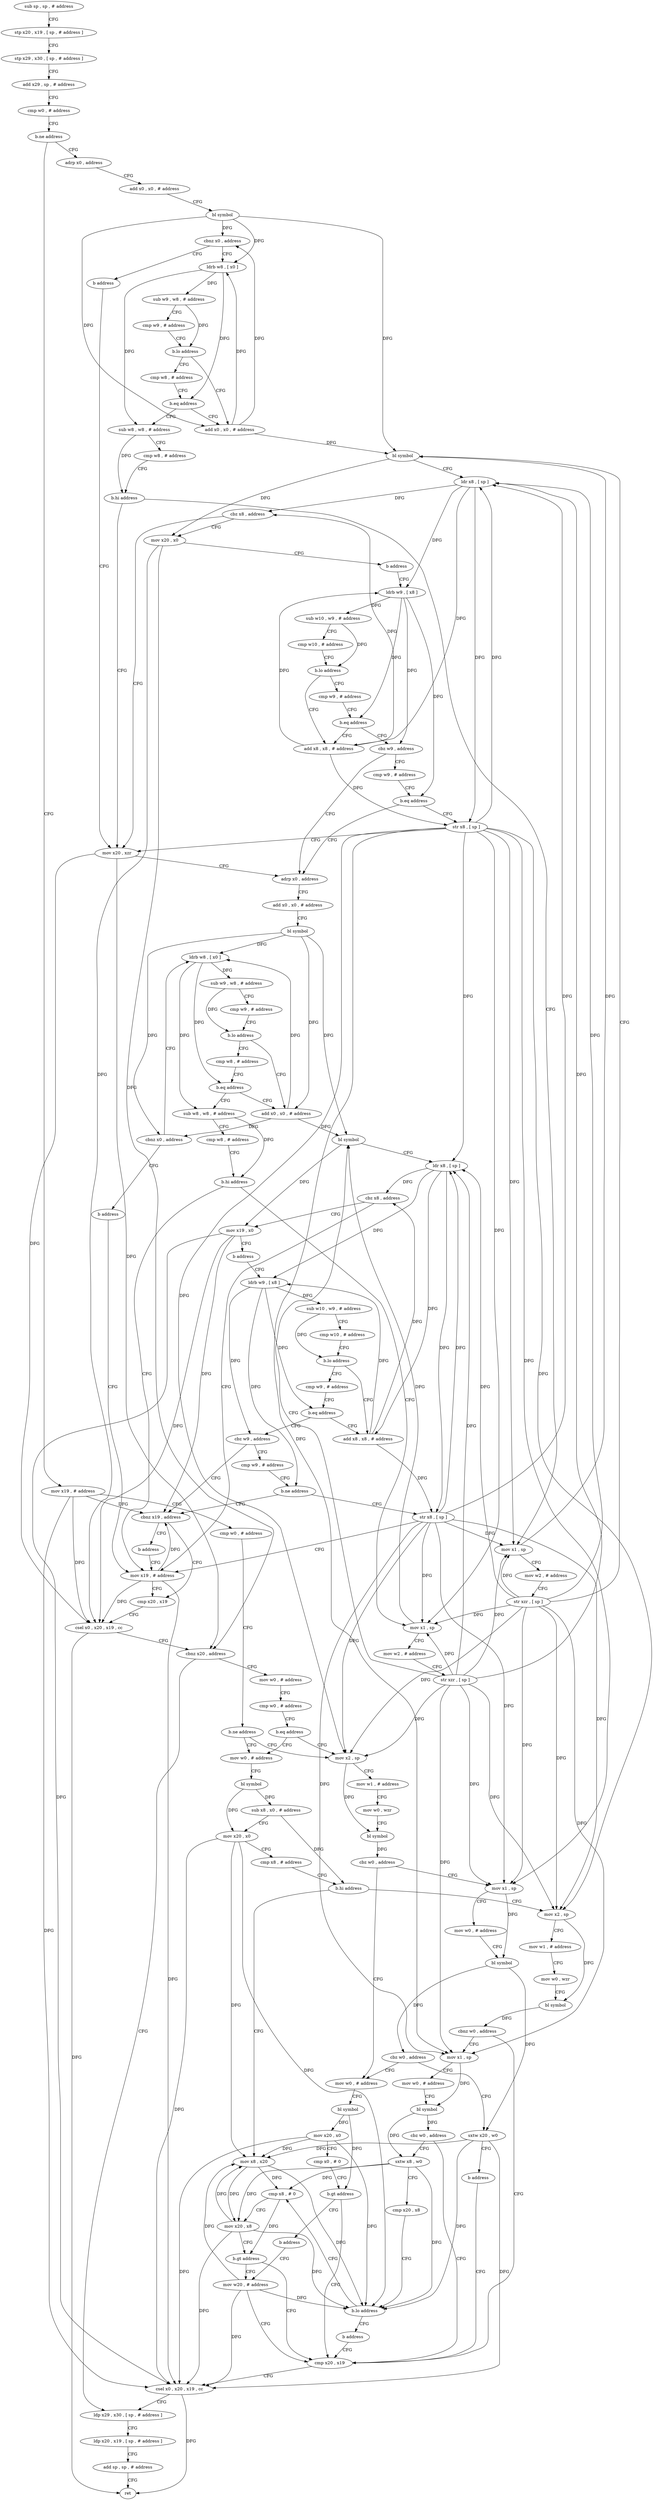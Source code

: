 digraph "func" {
"4204800" [label = "sub sp , sp , # address" ]
"4204804" [label = "stp x20 , x19 , [ sp , # address ]" ]
"4204808" [label = "stp x29 , x30 , [ sp , # address ]" ]
"4204812" [label = "add x29 , sp , # address" ]
"4204816" [label = "cmp w0 , # address" ]
"4204820" [label = "b.ne address" ]
"4205104" [label = "mov x19 , # address" ]
"4204824" [label = "adrp x0 , address" ]
"4205108" [label = "cmp w0 , # address" ]
"4205112" [label = "b.ne address" ]
"4205216" [label = "mov w0 , # address" ]
"4205116" [label = "mov x2 , sp" ]
"4204828" [label = "add x0 , x0 , # address" ]
"4204832" [label = "bl symbol" ]
"4204836" [label = "cbnz x0 , address" ]
"4204848" [label = "ldrb w8 , [ x0 ]" ]
"4204840" [label = "b address" ]
"4205220" [label = "bl symbol" ]
"4205224" [label = "sub x8 , x0 , # address" ]
"4205228" [label = "mov x20 , x0" ]
"4205232" [label = "cmp x8 , # address" ]
"4205236" [label = "b.hi address" ]
"4205292" [label = "mov x8 , x20" ]
"4205240" [label = "mov x2 , sp" ]
"4205120" [label = "mov w1 , # address" ]
"4205124" [label = "mov w0 , wzr" ]
"4205128" [label = "bl symbol" ]
"4205132" [label = "cbz w0 , address" ]
"4205160" [label = "mov x1 , sp" ]
"4205136" [label = "mov w0 , # address" ]
"4204852" [label = "sub w9 , w8 , # address" ]
"4204856" [label = "cmp w9 , # address" ]
"4204860" [label = "b.lo address" ]
"4204844" [label = "add x0 , x0 , # address" ]
"4204864" [label = "cmp w8 , # address" ]
"4204960" [label = "mov x20 , xzr" ]
"4205296" [label = "cmp x8 , # 0" ]
"4205244" [label = "mov w1 , # address" ]
"4205248" [label = "mov w0 , wzr" ]
"4205252" [label = "bl symbol" ]
"4205256" [label = "cbnz w0 , address" ]
"4205312" [label = "cmp x20 , x19" ]
"4205260" [label = "mov x1 , sp" ]
"4205164" [label = "mov w0 , # address" ]
"4205168" [label = "bl symbol" ]
"4205172" [label = "cbz w0 , address" ]
"4205176" [label = "sxtw x20 , w0" ]
"4205140" [label = "bl symbol" ]
"4205144" [label = "mov x20 , x0" ]
"4205148" [label = "cmp x0 , # 0" ]
"4205152" [label = "b.gt address" ]
"4205156" [label = "b address" ]
"4204868" [label = "b.eq address" ]
"4204872" [label = "sub w8 , w8 , # address" ]
"4204964" [label = "adrp x0 , address" ]
"4205316" [label = "csel x0 , x20 , x19 , cc" ]
"4205320" [label = "ldp x29 , x30 , [ sp , # address ]" ]
"4205308" [label = "mov w20 , # address" ]
"4205264" [label = "mov w0 , # address" ]
"4205268" [label = "bl symbol" ]
"4205272" [label = "cbz w0 , address" ]
"4205276" [label = "sxtw x8 , w0" ]
"4205180" [label = "b address" ]
"4204876" [label = "cmp w8 , # address" ]
"4204880" [label = "b.hi address" ]
"4204884" [label = "mov x1 , sp" ]
"4204988" [label = "ldrb w8 , [ x0 ]" ]
"4204992" [label = "sub w9 , w8 , # address" ]
"4204996" [label = "cmp w9 , # address" ]
"4205000" [label = "b.lo address" ]
"4204984" [label = "add x0 , x0 , # address" ]
"4205004" [label = "cmp w8 , # address" ]
"4204980" [label = "b address" ]
"4205188" [label = "mov x19 , # address" ]
"4205280" [label = "cmp x20 , x8" ]
"4205284" [label = "b.lo address" ]
"4205288" [label = "b address" ]
"4204888" [label = "mov w2 , # address" ]
"4204892" [label = "str xzr , [ sp ]" ]
"4204896" [label = "bl symbol" ]
"4204900" [label = "ldr x8 , [ sp ]" ]
"4204904" [label = "cbz x8 , address" ]
"4204908" [label = "mov x20 , x0" ]
"4205008" [label = "b.eq address" ]
"4205012" [label = "sub w8 , w8 , # address" ]
"4205192" [label = "cmp x20 , x19" ]
"4205300" [label = "mov x20 , x8" ]
"4205304" [label = "b.gt address" ]
"4204912" [label = "b address" ]
"4204920" [label = "ldrb w9 , [ x8 ]" ]
"4205016" [label = "cmp w8 , # address" ]
"4205020" [label = "b.hi address" ]
"4205024" [label = "mov x1 , sp" ]
"4205324" [label = "ldp x20 , x19 , [ sp , # address ]" ]
"4205328" [label = "add sp , sp , # address" ]
"4205332" [label = "ret" ]
"4205204" [label = "mov w0 , # address" ]
"4205208" [label = "cmp w0 , # address" ]
"4205212" [label = "b.eq address" ]
"4204924" [label = "sub w10 , w9 , # address" ]
"4204928" [label = "cmp w10 , # address" ]
"4204932" [label = "b.lo address" ]
"4204916" [label = "add x8 , x8 , # address" ]
"4204936" [label = "cmp w9 , # address" ]
"4205028" [label = "mov w2 , # address" ]
"4205032" [label = "str xzr , [ sp ]" ]
"4205036" [label = "bl symbol" ]
"4205040" [label = "ldr x8 , [ sp ]" ]
"4205044" [label = "cbz x8 , address" ]
"4205048" [label = "mov x19 , x0" ]
"4204940" [label = "b.eq address" ]
"4204944" [label = "cbz w9 , address" ]
"4205052" [label = "b address" ]
"4205060" [label = "ldrb w9 , [ x8 ]" ]
"4204948" [label = "cmp w9 , # address" ]
"4205064" [label = "sub w10 , w9 , # address" ]
"4205068" [label = "cmp w10 , # address" ]
"4205072" [label = "b.lo address" ]
"4205056" [label = "add x8 , x8 , # address" ]
"4205076" [label = "cmp w9 , # address" ]
"4204968" [label = "add x0 , x0 , # address" ]
"4204972" [label = "bl symbol" ]
"4204976" [label = "cbnz x0 , address" ]
"4204952" [label = "b.eq address" ]
"4204956" [label = "str x8 , [ sp ]" ]
"4205080" [label = "b.eq address" ]
"4205084" [label = "cbz w9 , address" ]
"4205096" [label = "cbnz x19 , address" ]
"4205088" [label = "cmp w9 , # address" ]
"4205100" [label = "b address" ]
"4205092" [label = "b.ne address" ]
"4205184" [label = "str x8 , [ sp ]" ]
"4205196" [label = "csel x0 , x20 , x19 , cc" ]
"4205200" [label = "cbnz x20 , address" ]
"4204800" -> "4204804" [ label = "CFG" ]
"4204804" -> "4204808" [ label = "CFG" ]
"4204808" -> "4204812" [ label = "CFG" ]
"4204812" -> "4204816" [ label = "CFG" ]
"4204816" -> "4204820" [ label = "CFG" ]
"4204820" -> "4205104" [ label = "CFG" ]
"4204820" -> "4204824" [ label = "CFG" ]
"4205104" -> "4205108" [ label = "CFG" ]
"4205104" -> "4205316" [ label = "DFG" ]
"4205104" -> "4205196" [ label = "DFG" ]
"4205104" -> "4205096" [ label = "DFG" ]
"4204824" -> "4204828" [ label = "CFG" ]
"4205108" -> "4205112" [ label = "CFG" ]
"4205112" -> "4205216" [ label = "CFG" ]
"4205112" -> "4205116" [ label = "CFG" ]
"4205216" -> "4205220" [ label = "CFG" ]
"4205116" -> "4205120" [ label = "CFG" ]
"4205116" -> "4205128" [ label = "DFG" ]
"4204828" -> "4204832" [ label = "CFG" ]
"4204832" -> "4204836" [ label = "DFG" ]
"4204832" -> "4204848" [ label = "DFG" ]
"4204832" -> "4204844" [ label = "DFG" ]
"4204832" -> "4204896" [ label = "DFG" ]
"4204836" -> "4204848" [ label = "CFG" ]
"4204836" -> "4204840" [ label = "CFG" ]
"4204848" -> "4204852" [ label = "DFG" ]
"4204848" -> "4204868" [ label = "DFG" ]
"4204848" -> "4204872" [ label = "DFG" ]
"4204840" -> "4204960" [ label = "CFG" ]
"4205220" -> "4205224" [ label = "DFG" ]
"4205220" -> "4205228" [ label = "DFG" ]
"4205224" -> "4205228" [ label = "CFG" ]
"4205224" -> "4205236" [ label = "DFG" ]
"4205228" -> "4205232" [ label = "CFG" ]
"4205228" -> "4205292" [ label = "DFG" ]
"4205228" -> "4205316" [ label = "DFG" ]
"4205228" -> "4205284" [ label = "DFG" ]
"4205232" -> "4205236" [ label = "CFG" ]
"4205236" -> "4205292" [ label = "CFG" ]
"4205236" -> "4205240" [ label = "CFG" ]
"4205292" -> "4205296" [ label = "DFG" ]
"4205292" -> "4205300" [ label = "DFG" ]
"4205292" -> "4205284" [ label = "DFG" ]
"4205240" -> "4205244" [ label = "CFG" ]
"4205240" -> "4205252" [ label = "DFG" ]
"4205120" -> "4205124" [ label = "CFG" ]
"4205124" -> "4205128" [ label = "CFG" ]
"4205128" -> "4205132" [ label = "DFG" ]
"4205132" -> "4205160" [ label = "CFG" ]
"4205132" -> "4205136" [ label = "CFG" ]
"4205160" -> "4205164" [ label = "CFG" ]
"4205160" -> "4205168" [ label = "DFG" ]
"4205136" -> "4205140" [ label = "CFG" ]
"4204852" -> "4204856" [ label = "CFG" ]
"4204852" -> "4204860" [ label = "DFG" ]
"4204856" -> "4204860" [ label = "CFG" ]
"4204860" -> "4204844" [ label = "CFG" ]
"4204860" -> "4204864" [ label = "CFG" ]
"4204844" -> "4204848" [ label = "DFG" ]
"4204844" -> "4204836" [ label = "DFG" ]
"4204844" -> "4204896" [ label = "DFG" ]
"4204864" -> "4204868" [ label = "CFG" ]
"4204960" -> "4204964" [ label = "CFG" ]
"4204960" -> "4205196" [ label = "DFG" ]
"4204960" -> "4205200" [ label = "DFG" ]
"4205296" -> "4205300" [ label = "CFG" ]
"4205296" -> "4205304" [ label = "DFG" ]
"4205244" -> "4205248" [ label = "CFG" ]
"4205248" -> "4205252" [ label = "CFG" ]
"4205252" -> "4205256" [ label = "DFG" ]
"4205256" -> "4205312" [ label = "CFG" ]
"4205256" -> "4205260" [ label = "CFG" ]
"4205312" -> "4205316" [ label = "CFG" ]
"4205260" -> "4205264" [ label = "CFG" ]
"4205260" -> "4205268" [ label = "DFG" ]
"4205164" -> "4205168" [ label = "CFG" ]
"4205168" -> "4205172" [ label = "DFG" ]
"4205168" -> "4205176" [ label = "DFG" ]
"4205172" -> "4205136" [ label = "CFG" ]
"4205172" -> "4205176" [ label = "CFG" ]
"4205176" -> "4205180" [ label = "CFG" ]
"4205176" -> "4205292" [ label = "DFG" ]
"4205176" -> "4205316" [ label = "DFG" ]
"4205176" -> "4205284" [ label = "DFG" ]
"4205140" -> "4205144" [ label = "DFG" ]
"4205140" -> "4205152" [ label = "DFG" ]
"4205144" -> "4205148" [ label = "CFG" ]
"4205144" -> "4205292" [ label = "DFG" ]
"4205144" -> "4205316" [ label = "DFG" ]
"4205144" -> "4205284" [ label = "DFG" ]
"4205148" -> "4205152" [ label = "CFG" ]
"4205152" -> "4205312" [ label = "CFG" ]
"4205152" -> "4205156" [ label = "CFG" ]
"4205156" -> "4205308" [ label = "CFG" ]
"4204868" -> "4204844" [ label = "CFG" ]
"4204868" -> "4204872" [ label = "CFG" ]
"4204872" -> "4204876" [ label = "CFG" ]
"4204872" -> "4204880" [ label = "DFG" ]
"4204964" -> "4204968" [ label = "CFG" ]
"4205316" -> "4205320" [ label = "CFG" ]
"4205316" -> "4205332" [ label = "DFG" ]
"4205320" -> "4205324" [ label = "CFG" ]
"4205308" -> "4205312" [ label = "CFG" ]
"4205308" -> "4205292" [ label = "DFG" ]
"4205308" -> "4205316" [ label = "DFG" ]
"4205308" -> "4205284" [ label = "DFG" ]
"4205264" -> "4205268" [ label = "CFG" ]
"4205268" -> "4205272" [ label = "DFG" ]
"4205268" -> "4205276" [ label = "DFG" ]
"4205272" -> "4205312" [ label = "CFG" ]
"4205272" -> "4205276" [ label = "CFG" ]
"4205276" -> "4205280" [ label = "CFG" ]
"4205276" -> "4205296" [ label = "DFG" ]
"4205276" -> "4205300" [ label = "DFG" ]
"4205276" -> "4205284" [ label = "DFG" ]
"4205180" -> "4205312" [ label = "CFG" ]
"4204876" -> "4204880" [ label = "CFG" ]
"4204880" -> "4204960" [ label = "CFG" ]
"4204880" -> "4204884" [ label = "CFG" ]
"4204884" -> "4204888" [ label = "CFG" ]
"4204884" -> "4204896" [ label = "DFG" ]
"4204988" -> "4204992" [ label = "DFG" ]
"4204988" -> "4205008" [ label = "DFG" ]
"4204988" -> "4205012" [ label = "DFG" ]
"4204992" -> "4204996" [ label = "CFG" ]
"4204992" -> "4205000" [ label = "DFG" ]
"4204996" -> "4205000" [ label = "CFG" ]
"4205000" -> "4204984" [ label = "CFG" ]
"4205000" -> "4205004" [ label = "CFG" ]
"4204984" -> "4204988" [ label = "DFG" ]
"4204984" -> "4204976" [ label = "DFG" ]
"4204984" -> "4205036" [ label = "DFG" ]
"4205004" -> "4205008" [ label = "CFG" ]
"4204980" -> "4205188" [ label = "CFG" ]
"4205188" -> "4205192" [ label = "CFG" ]
"4205188" -> "4205316" [ label = "DFG" ]
"4205188" -> "4205196" [ label = "DFG" ]
"4205188" -> "4205096" [ label = "DFG" ]
"4205280" -> "4205284" [ label = "CFG" ]
"4205284" -> "4205296" [ label = "CFG" ]
"4205284" -> "4205288" [ label = "CFG" ]
"4205288" -> "4205312" [ label = "CFG" ]
"4204888" -> "4204892" [ label = "CFG" ]
"4204892" -> "4204896" [ label = "CFG" ]
"4204892" -> "4205116" [ label = "DFG" ]
"4204892" -> "4205240" [ label = "DFG" ]
"4204892" -> "4205160" [ label = "DFG" ]
"4204892" -> "4205260" [ label = "DFG" ]
"4204892" -> "4204884" [ label = "DFG" ]
"4204892" -> "4204900" [ label = "DFG" ]
"4204892" -> "4205040" [ label = "DFG" ]
"4204892" -> "4205024" [ label = "DFG" ]
"4204896" -> "4204900" [ label = "CFG" ]
"4204896" -> "4204908" [ label = "DFG" ]
"4204900" -> "4204904" [ label = "DFG" ]
"4204900" -> "4204920" [ label = "DFG" ]
"4204900" -> "4204916" [ label = "DFG" ]
"4204900" -> "4204956" [ label = "DFG" ]
"4204904" -> "4204960" [ label = "CFG" ]
"4204904" -> "4204908" [ label = "CFG" ]
"4204908" -> "4204912" [ label = "CFG" ]
"4204908" -> "4205196" [ label = "DFG" ]
"4204908" -> "4205200" [ label = "DFG" ]
"4205008" -> "4204984" [ label = "CFG" ]
"4205008" -> "4205012" [ label = "CFG" ]
"4205012" -> "4205016" [ label = "CFG" ]
"4205012" -> "4205020" [ label = "DFG" ]
"4205192" -> "4205196" [ label = "CFG" ]
"4205300" -> "4205304" [ label = "CFG" ]
"4205300" -> "4205292" [ label = "DFG" ]
"4205300" -> "4205316" [ label = "DFG" ]
"4205300" -> "4205284" [ label = "DFG" ]
"4205304" -> "4205312" [ label = "CFG" ]
"4205304" -> "4205308" [ label = "CFG" ]
"4204912" -> "4204920" [ label = "CFG" ]
"4204920" -> "4204924" [ label = "DFG" ]
"4204920" -> "4204940" [ label = "DFG" ]
"4204920" -> "4204944" [ label = "DFG" ]
"4204920" -> "4204952" [ label = "DFG" ]
"4205016" -> "4205020" [ label = "CFG" ]
"4205020" -> "4205188" [ label = "CFG" ]
"4205020" -> "4205024" [ label = "CFG" ]
"4205024" -> "4205028" [ label = "CFG" ]
"4205024" -> "4205036" [ label = "DFG" ]
"4205324" -> "4205328" [ label = "CFG" ]
"4205328" -> "4205332" [ label = "CFG" ]
"4205204" -> "4205208" [ label = "CFG" ]
"4205208" -> "4205212" [ label = "CFG" ]
"4205212" -> "4205116" [ label = "CFG" ]
"4205212" -> "4205216" [ label = "CFG" ]
"4204924" -> "4204928" [ label = "CFG" ]
"4204924" -> "4204932" [ label = "DFG" ]
"4204928" -> "4204932" [ label = "CFG" ]
"4204932" -> "4204916" [ label = "CFG" ]
"4204932" -> "4204936" [ label = "CFG" ]
"4204916" -> "4204920" [ label = "DFG" ]
"4204916" -> "4204904" [ label = "DFG" ]
"4204916" -> "4204956" [ label = "DFG" ]
"4204936" -> "4204940" [ label = "CFG" ]
"4205028" -> "4205032" [ label = "CFG" ]
"4205032" -> "4205036" [ label = "CFG" ]
"4205032" -> "4205116" [ label = "DFG" ]
"4205032" -> "4205240" [ label = "DFG" ]
"4205032" -> "4205160" [ label = "DFG" ]
"4205032" -> "4205260" [ label = "DFG" ]
"4205032" -> "4204884" [ label = "DFG" ]
"4205032" -> "4204900" [ label = "DFG" ]
"4205032" -> "4205024" [ label = "DFG" ]
"4205032" -> "4205040" [ label = "DFG" ]
"4205036" -> "4205040" [ label = "CFG" ]
"4205036" -> "4205048" [ label = "DFG" ]
"4205040" -> "4205044" [ label = "DFG" ]
"4205040" -> "4205060" [ label = "DFG" ]
"4205040" -> "4205056" [ label = "DFG" ]
"4205040" -> "4205184" [ label = "DFG" ]
"4205044" -> "4205188" [ label = "CFG" ]
"4205044" -> "4205048" [ label = "CFG" ]
"4205048" -> "4205052" [ label = "CFG" ]
"4205048" -> "4205316" [ label = "DFG" ]
"4205048" -> "4205196" [ label = "DFG" ]
"4205048" -> "4205096" [ label = "DFG" ]
"4204940" -> "4204916" [ label = "CFG" ]
"4204940" -> "4204944" [ label = "CFG" ]
"4204944" -> "4204964" [ label = "CFG" ]
"4204944" -> "4204948" [ label = "CFG" ]
"4205052" -> "4205060" [ label = "CFG" ]
"4205060" -> "4205064" [ label = "DFG" ]
"4205060" -> "4205080" [ label = "DFG" ]
"4205060" -> "4205084" [ label = "DFG" ]
"4205060" -> "4205092" [ label = "DFG" ]
"4204948" -> "4204952" [ label = "CFG" ]
"4205064" -> "4205068" [ label = "CFG" ]
"4205064" -> "4205072" [ label = "DFG" ]
"4205068" -> "4205072" [ label = "CFG" ]
"4205072" -> "4205056" [ label = "CFG" ]
"4205072" -> "4205076" [ label = "CFG" ]
"4205056" -> "4205060" [ label = "DFG" ]
"4205056" -> "4205044" [ label = "DFG" ]
"4205056" -> "4205184" [ label = "DFG" ]
"4205076" -> "4205080" [ label = "CFG" ]
"4204968" -> "4204972" [ label = "CFG" ]
"4204972" -> "4204976" [ label = "DFG" ]
"4204972" -> "4204988" [ label = "DFG" ]
"4204972" -> "4204984" [ label = "DFG" ]
"4204972" -> "4205036" [ label = "DFG" ]
"4204976" -> "4204988" [ label = "CFG" ]
"4204976" -> "4204980" [ label = "CFG" ]
"4204952" -> "4204964" [ label = "CFG" ]
"4204952" -> "4204956" [ label = "CFG" ]
"4204956" -> "4204960" [ label = "CFG" ]
"4204956" -> "4205116" [ label = "DFG" ]
"4204956" -> "4205240" [ label = "DFG" ]
"4204956" -> "4205160" [ label = "DFG" ]
"4204956" -> "4205260" [ label = "DFG" ]
"4204956" -> "4204884" [ label = "DFG" ]
"4204956" -> "4204900" [ label = "DFG" ]
"4204956" -> "4205024" [ label = "DFG" ]
"4204956" -> "4205040" [ label = "DFG" ]
"4205080" -> "4205056" [ label = "CFG" ]
"4205080" -> "4205084" [ label = "CFG" ]
"4205084" -> "4205096" [ label = "CFG" ]
"4205084" -> "4205088" [ label = "CFG" ]
"4205096" -> "4205192" [ label = "CFG" ]
"4205096" -> "4205100" [ label = "CFG" ]
"4205088" -> "4205092" [ label = "CFG" ]
"4205100" -> "4205188" [ label = "CFG" ]
"4205092" -> "4205184" [ label = "CFG" ]
"4205092" -> "4205096" [ label = "CFG" ]
"4205184" -> "4205188" [ label = "CFG" ]
"4205184" -> "4205116" [ label = "DFG" ]
"4205184" -> "4205240" [ label = "DFG" ]
"4205184" -> "4205160" [ label = "DFG" ]
"4205184" -> "4205260" [ label = "DFG" ]
"4205184" -> "4204884" [ label = "DFG" ]
"4205184" -> "4204900" [ label = "DFG" ]
"4205184" -> "4205024" [ label = "DFG" ]
"4205184" -> "4205040" [ label = "DFG" ]
"4205196" -> "4205200" [ label = "CFG" ]
"4205196" -> "4205332" [ label = "DFG" ]
"4205200" -> "4205320" [ label = "CFG" ]
"4205200" -> "4205204" [ label = "CFG" ]
}
